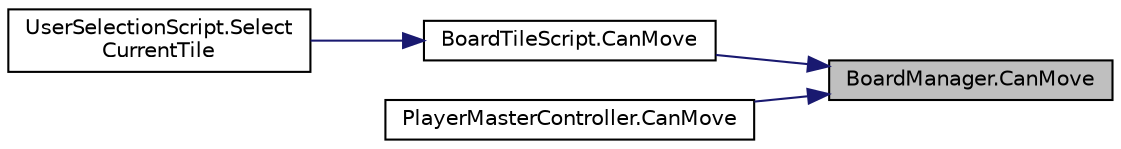digraph "BoardManager.CanMove"
{
 // LATEX_PDF_SIZE
  edge [fontname="Helvetica",fontsize="10",labelfontname="Helvetica",labelfontsize="10"];
  node [fontname="Helvetica",fontsize="10",shape=record];
  rankdir="RL";
  Node1 [label="BoardManager.CanMove",height=0.2,width=0.4,color="black", fillcolor="grey75", style="filled", fontcolor="black",tooltip=" "];
  Node1 -> Node2 [dir="back",color="midnightblue",fontsize="10",style="solid",fontname="Helvetica"];
  Node2 [label="BoardTileScript.CanMove",height=0.2,width=0.4,color="black", fillcolor="white", style="filled",URL="$class_board_tile_script.html#ac2a8e986f44ea316fb5340cdd75e02e4",tooltip="check if the player can move to this tile"];
  Node2 -> Node3 [dir="back",color="midnightblue",fontsize="10",style="solid",fontname="Helvetica"];
  Node3 [label="UserSelectionScript.Select\lCurrentTile",height=0.2,width=0.4,color="black", fillcolor="white", style="filled",URL="$class_user_selection_script.html#a79fe134329afe738c1e4fb0d66c99d69",tooltip="Setting the current tile clears the previous tile and set the effect for the new tile"];
  Node1 -> Node4 [dir="back",color="midnightblue",fontsize="10",style="solid",fontname="Helvetica"];
  Node4 [label="PlayerMasterController.CanMove",height=0.2,width=0.4,color="black", fillcolor="white", style="filled",URL="$class_player_master_controller.html#aa777652a6197abe043a097ce3a1201b4",tooltip="check if the player can move to a certain tile"];
}
